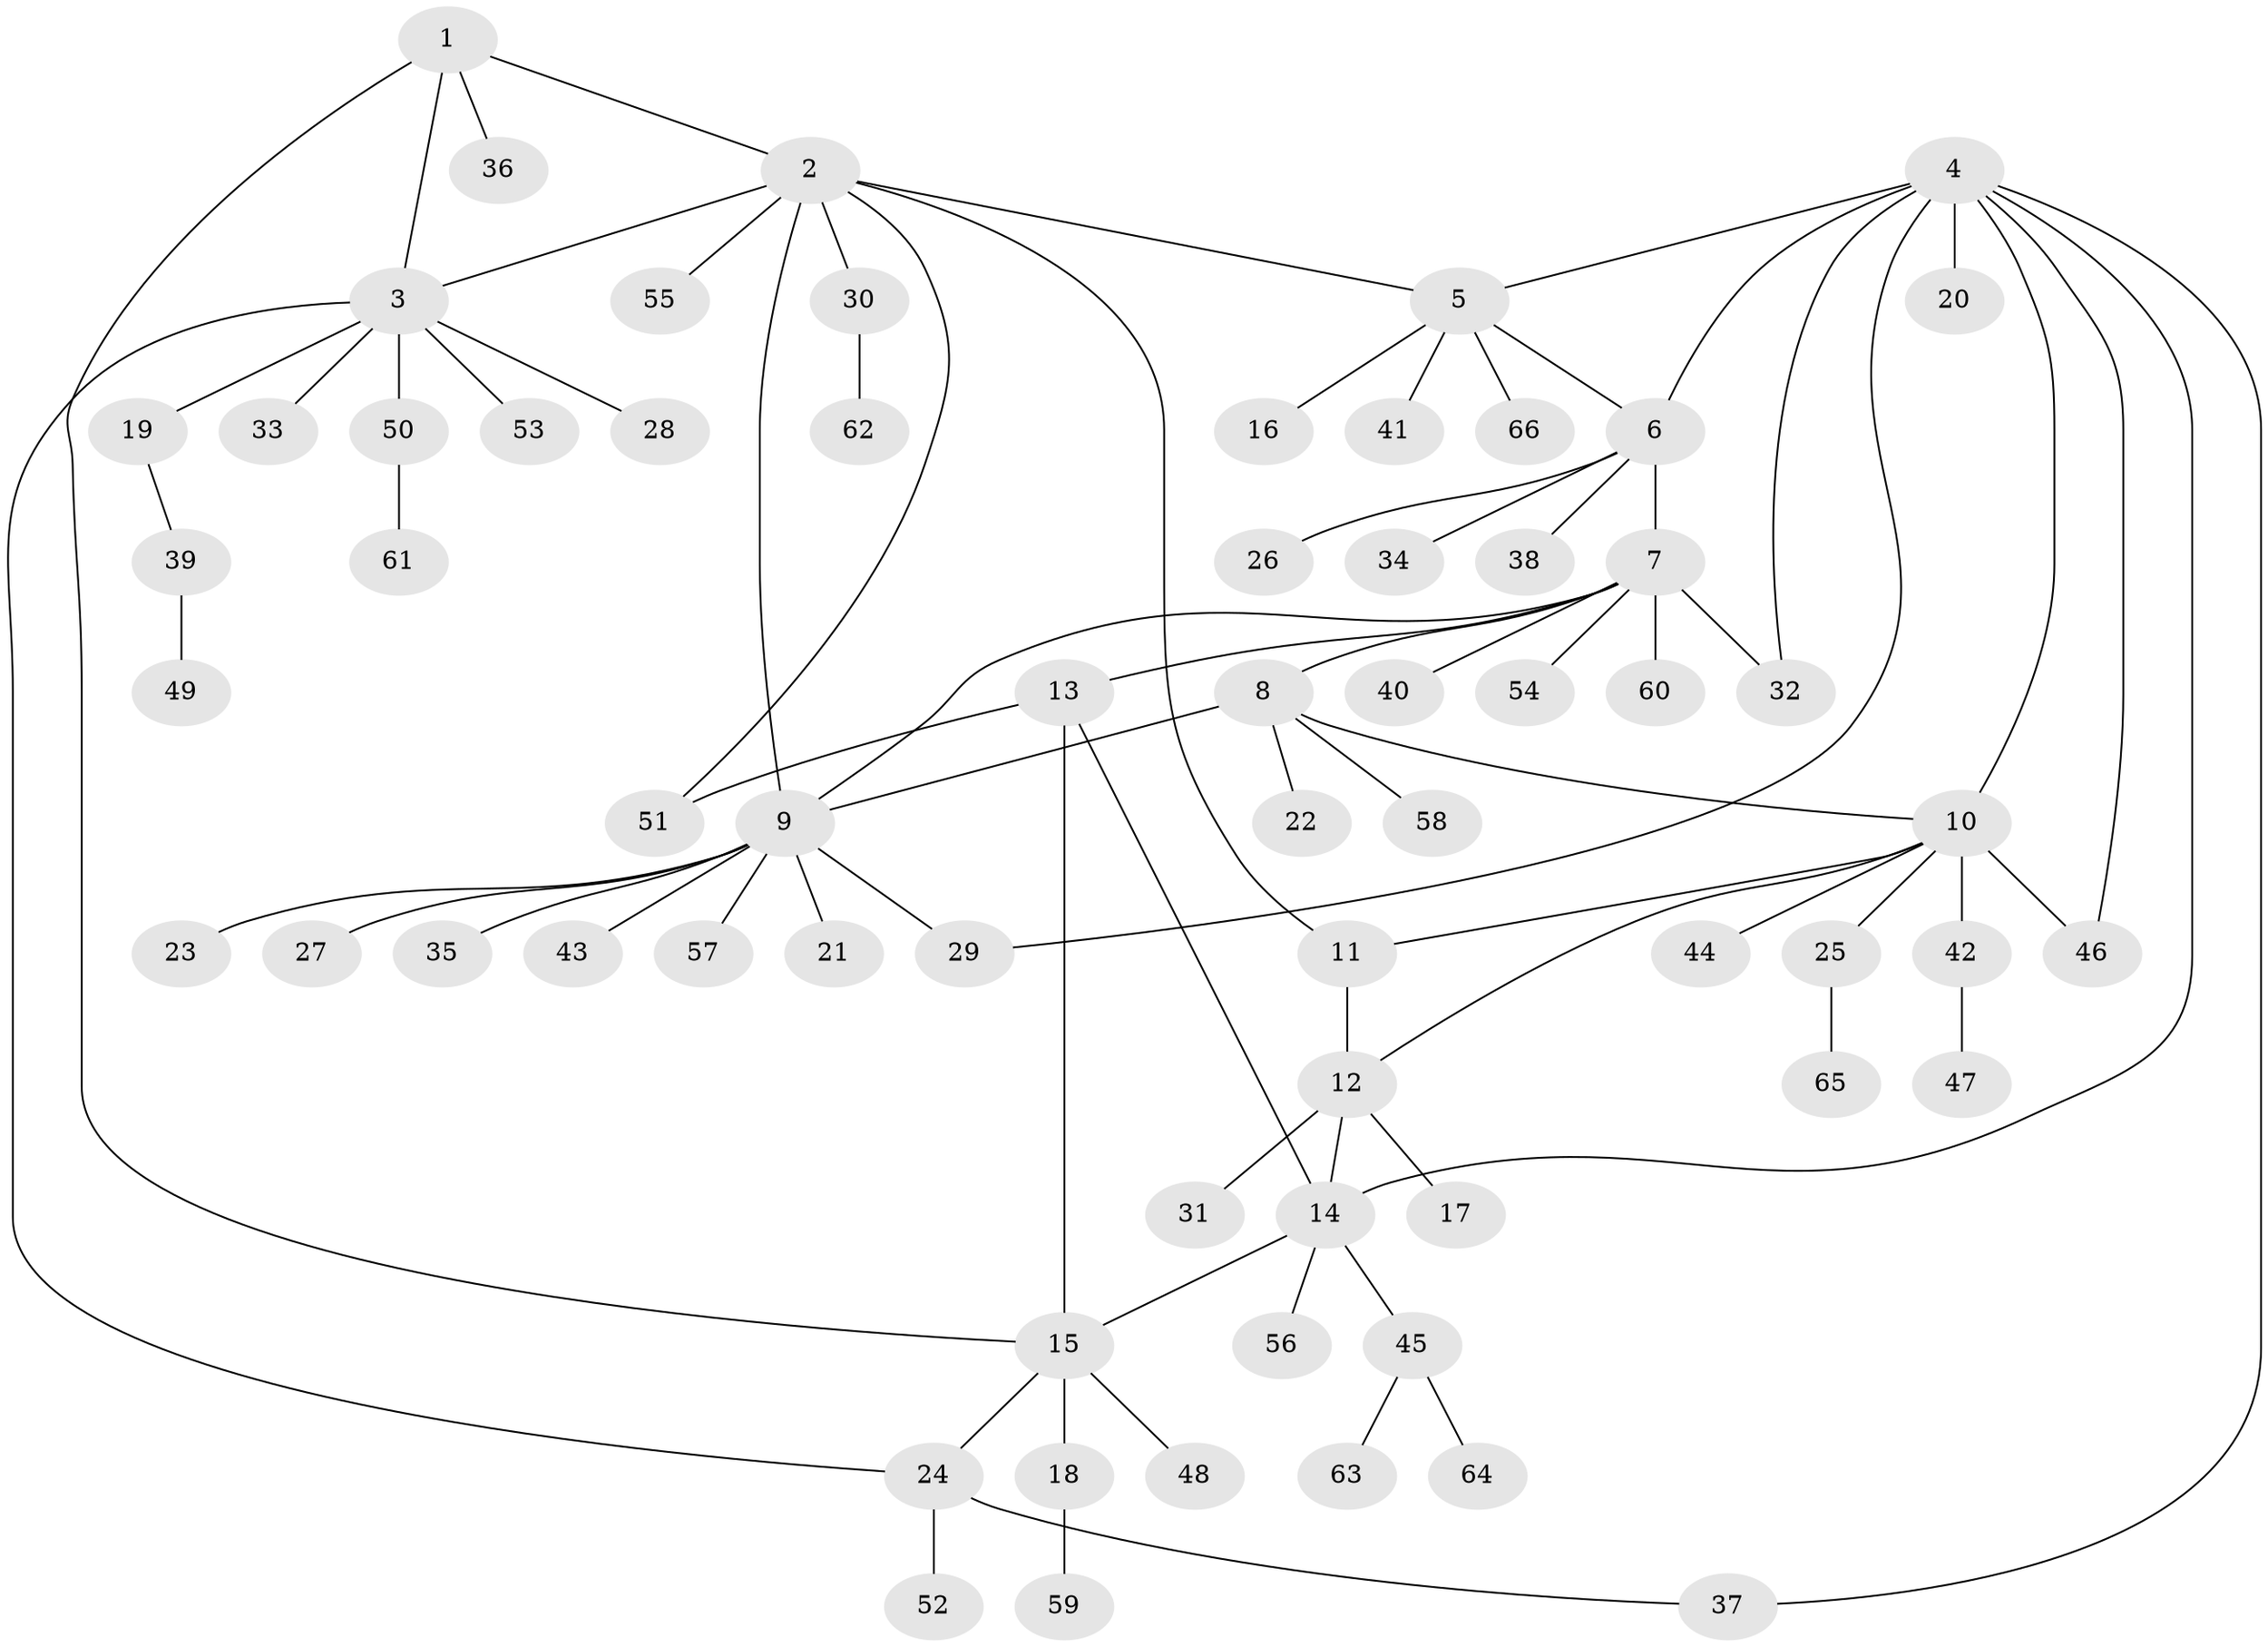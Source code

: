 // Generated by graph-tools (version 1.1) at 2025/15/03/09/25 04:15:43]
// undirected, 66 vertices, 82 edges
graph export_dot {
graph [start="1"]
  node [color=gray90,style=filled];
  1;
  2;
  3;
  4;
  5;
  6;
  7;
  8;
  9;
  10;
  11;
  12;
  13;
  14;
  15;
  16;
  17;
  18;
  19;
  20;
  21;
  22;
  23;
  24;
  25;
  26;
  27;
  28;
  29;
  30;
  31;
  32;
  33;
  34;
  35;
  36;
  37;
  38;
  39;
  40;
  41;
  42;
  43;
  44;
  45;
  46;
  47;
  48;
  49;
  50;
  51;
  52;
  53;
  54;
  55;
  56;
  57;
  58;
  59;
  60;
  61;
  62;
  63;
  64;
  65;
  66;
  1 -- 2;
  1 -- 3;
  1 -- 15;
  1 -- 36;
  2 -- 3;
  2 -- 5;
  2 -- 9;
  2 -- 11;
  2 -- 30;
  2 -- 51;
  2 -- 55;
  3 -- 19;
  3 -- 24;
  3 -- 28;
  3 -- 33;
  3 -- 50;
  3 -- 53;
  4 -- 5;
  4 -- 6;
  4 -- 10;
  4 -- 14;
  4 -- 20;
  4 -- 29;
  4 -- 32;
  4 -- 37;
  4 -- 46;
  5 -- 6;
  5 -- 16;
  5 -- 41;
  5 -- 66;
  6 -- 7;
  6 -- 26;
  6 -- 34;
  6 -- 38;
  7 -- 8;
  7 -- 9;
  7 -- 13;
  7 -- 32;
  7 -- 40;
  7 -- 54;
  7 -- 60;
  8 -- 9;
  8 -- 10;
  8 -- 22;
  8 -- 58;
  9 -- 21;
  9 -- 23;
  9 -- 27;
  9 -- 29;
  9 -- 35;
  9 -- 43;
  9 -- 57;
  10 -- 11;
  10 -- 12;
  10 -- 25;
  10 -- 42;
  10 -- 44;
  10 -- 46;
  11 -- 12;
  12 -- 14;
  12 -- 17;
  12 -- 31;
  13 -- 14;
  13 -- 15;
  13 -- 51;
  14 -- 15;
  14 -- 45;
  14 -- 56;
  15 -- 18;
  15 -- 24;
  15 -- 48;
  18 -- 59;
  19 -- 39;
  24 -- 37;
  24 -- 52;
  25 -- 65;
  30 -- 62;
  39 -- 49;
  42 -- 47;
  45 -- 63;
  45 -- 64;
  50 -- 61;
}
